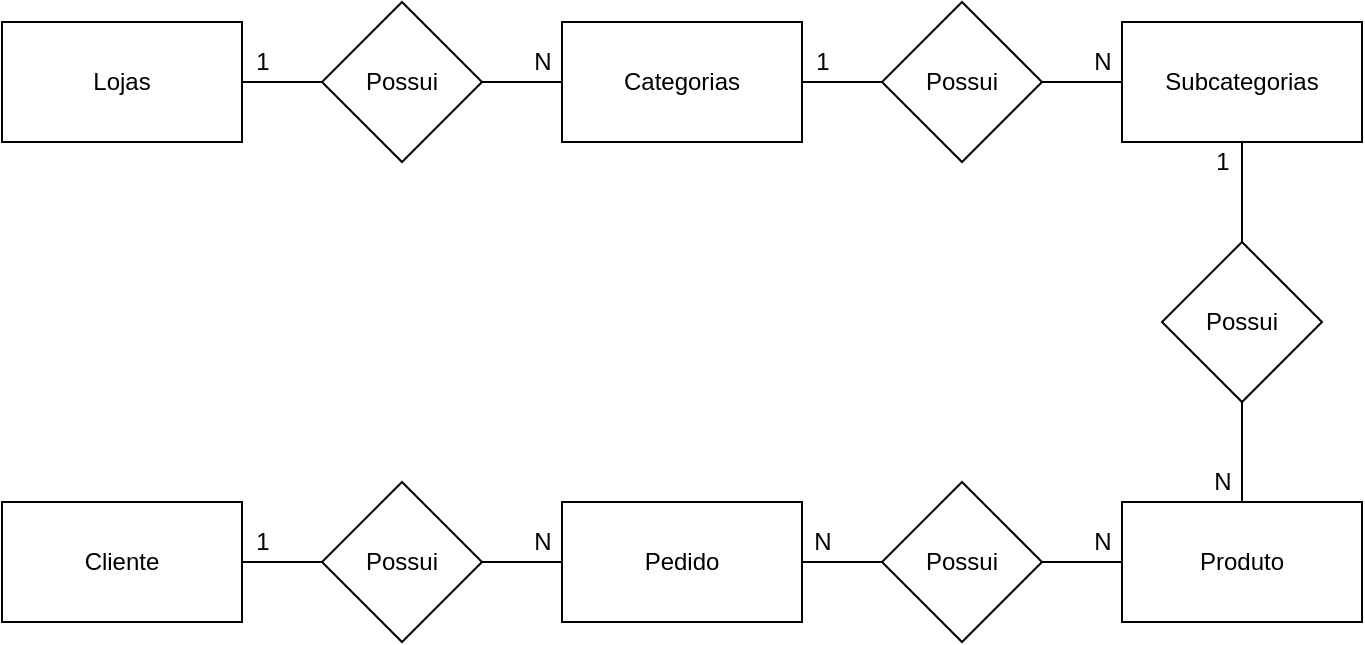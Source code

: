 <mxfile version="14.3.2" type="device" pages="2"><diagram id="YFbf-PfdUsEzApDhWFjg" name="conceitual"><mxGraphModel dx="865" dy="479" grid="1" gridSize="10" guides="1" tooltips="1" connect="1" arrows="1" fold="1" page="1" pageScale="1" pageWidth="827" pageHeight="1169" math="0" shadow="0"><root><mxCell id="0"/><mxCell id="1" parent="0"/><mxCell id="WKQK53BBhKjFRWp90qR2-12" style="edgeStyle=orthogonalEdgeStyle;rounded=0;orthogonalLoop=1;jettySize=auto;html=1;endArrow=none;endFill=0;" edge="1" parent="1" source="WKQK53BBhKjFRWp90qR2-1" target="WKQK53BBhKjFRWp90qR2-7"><mxGeometry relative="1" as="geometry"/></mxCell><mxCell id="WKQK53BBhKjFRWp90qR2-1" value="Lojas" style="rounded=0;whiteSpace=wrap;html=1;" vertex="1" parent="1"><mxGeometry x="40" y="40" width="120" height="60" as="geometry"/></mxCell><mxCell id="WKQK53BBhKjFRWp90qR2-14" style="edgeStyle=orthogonalEdgeStyle;rounded=0;orthogonalLoop=1;jettySize=auto;html=1;endArrow=none;endFill=0;" edge="1" parent="1" source="WKQK53BBhKjFRWp90qR2-2" target="WKQK53BBhKjFRWp90qR2-8"><mxGeometry relative="1" as="geometry"/></mxCell><mxCell id="WKQK53BBhKjFRWp90qR2-2" value="Categorias" style="rounded=0;whiteSpace=wrap;html=1;" vertex="1" parent="1"><mxGeometry x="320" y="40" width="120" height="60" as="geometry"/></mxCell><mxCell id="WKQK53BBhKjFRWp90qR2-16" style="edgeStyle=orthogonalEdgeStyle;rounded=0;orthogonalLoop=1;jettySize=auto;html=1;endArrow=none;endFill=0;" edge="1" parent="1" source="WKQK53BBhKjFRWp90qR2-3" target="WKQK53BBhKjFRWp90qR2-9"><mxGeometry relative="1" as="geometry"/></mxCell><mxCell id="WKQK53BBhKjFRWp90qR2-3" value="Subcategorias" style="rounded=0;whiteSpace=wrap;html=1;" vertex="1" parent="1"><mxGeometry x="600" y="40" width="120" height="60" as="geometry"/></mxCell><mxCell id="WKQK53BBhKjFRWp90qR2-18" style="edgeStyle=orthogonalEdgeStyle;rounded=0;orthogonalLoop=1;jettySize=auto;html=1;endArrow=none;endFill=0;" edge="1" parent="1" source="WKQK53BBhKjFRWp90qR2-4" target="WKQK53BBhKjFRWp90qR2-10"><mxGeometry relative="1" as="geometry"/></mxCell><mxCell id="WKQK53BBhKjFRWp90qR2-4" value="Produto" style="rounded=0;whiteSpace=wrap;html=1;" vertex="1" parent="1"><mxGeometry x="600" y="280" width="120" height="60" as="geometry"/></mxCell><mxCell id="WKQK53BBhKjFRWp90qR2-5" value="Cliente" style="rounded=0;whiteSpace=wrap;html=1;" vertex="1" parent="1"><mxGeometry x="40" y="280" width="120" height="60" as="geometry"/></mxCell><mxCell id="WKQK53BBhKjFRWp90qR2-20" style="edgeStyle=orthogonalEdgeStyle;rounded=0;orthogonalLoop=1;jettySize=auto;html=1;endArrow=none;endFill=0;" edge="1" parent="1" source="WKQK53BBhKjFRWp90qR2-6" target="WKQK53BBhKjFRWp90qR2-11"><mxGeometry relative="1" as="geometry"/></mxCell><mxCell id="WKQK53BBhKjFRWp90qR2-6" value="Pedido" style="rounded=0;whiteSpace=wrap;html=1;" vertex="1" parent="1"><mxGeometry x="320" y="280" width="120" height="60" as="geometry"/></mxCell><mxCell id="WKQK53BBhKjFRWp90qR2-13" style="edgeStyle=orthogonalEdgeStyle;rounded=0;orthogonalLoop=1;jettySize=auto;html=1;endArrow=none;endFill=0;" edge="1" parent="1" source="WKQK53BBhKjFRWp90qR2-7" target="WKQK53BBhKjFRWp90qR2-2"><mxGeometry relative="1" as="geometry"/></mxCell><mxCell id="WKQK53BBhKjFRWp90qR2-7" value="Possui" style="rhombus;whiteSpace=wrap;html=1;" vertex="1" parent="1"><mxGeometry x="200" y="30" width="80" height="80" as="geometry"/></mxCell><mxCell id="WKQK53BBhKjFRWp90qR2-15" style="edgeStyle=orthogonalEdgeStyle;rounded=0;orthogonalLoop=1;jettySize=auto;html=1;endArrow=none;endFill=0;" edge="1" parent="1" source="WKQK53BBhKjFRWp90qR2-8" target="WKQK53BBhKjFRWp90qR2-3"><mxGeometry relative="1" as="geometry"/></mxCell><mxCell id="WKQK53BBhKjFRWp90qR2-8" value="Possui" style="rhombus;whiteSpace=wrap;html=1;" vertex="1" parent="1"><mxGeometry x="480" y="30" width="80" height="80" as="geometry"/></mxCell><mxCell id="WKQK53BBhKjFRWp90qR2-17" style="edgeStyle=orthogonalEdgeStyle;rounded=0;orthogonalLoop=1;jettySize=auto;html=1;endArrow=none;endFill=0;" edge="1" parent="1" source="WKQK53BBhKjFRWp90qR2-9" target="WKQK53BBhKjFRWp90qR2-4"><mxGeometry relative="1" as="geometry"/></mxCell><mxCell id="WKQK53BBhKjFRWp90qR2-9" value="Possui" style="rhombus;whiteSpace=wrap;html=1;" vertex="1" parent="1"><mxGeometry x="620" y="150" width="80" height="80" as="geometry"/></mxCell><mxCell id="WKQK53BBhKjFRWp90qR2-19" style="edgeStyle=orthogonalEdgeStyle;rounded=0;orthogonalLoop=1;jettySize=auto;html=1;endArrow=none;endFill=0;" edge="1" parent="1" source="WKQK53BBhKjFRWp90qR2-10" target="WKQK53BBhKjFRWp90qR2-6"><mxGeometry relative="1" as="geometry"/></mxCell><mxCell id="WKQK53BBhKjFRWp90qR2-10" value="Possui" style="rhombus;whiteSpace=wrap;html=1;" vertex="1" parent="1"><mxGeometry x="480" y="270" width="80" height="80" as="geometry"/></mxCell><mxCell id="WKQK53BBhKjFRWp90qR2-21" style="edgeStyle=orthogonalEdgeStyle;rounded=0;orthogonalLoop=1;jettySize=auto;html=1;endArrow=none;endFill=0;" edge="1" parent="1" source="WKQK53BBhKjFRWp90qR2-11" target="WKQK53BBhKjFRWp90qR2-5"><mxGeometry relative="1" as="geometry"/></mxCell><mxCell id="WKQK53BBhKjFRWp90qR2-11" value="Possui" style="rhombus;whiteSpace=wrap;html=1;" vertex="1" parent="1"><mxGeometry x="200" y="270" width="80" height="80" as="geometry"/></mxCell><mxCell id="WKQK53BBhKjFRWp90qR2-22" value="1" style="text;html=1;align=center;verticalAlign=middle;resizable=0;points=[];autosize=1;" vertex="1" parent="1"><mxGeometry x="160" y="50" width="20" height="20" as="geometry"/></mxCell><mxCell id="WKQK53BBhKjFRWp90qR2-23" value="N" style="text;html=1;align=center;verticalAlign=middle;resizable=0;points=[];autosize=1;" vertex="1" parent="1"><mxGeometry x="300" y="50" width="20" height="20" as="geometry"/></mxCell><mxCell id="WKQK53BBhKjFRWp90qR2-24" value="N" style="text;html=1;align=center;verticalAlign=middle;resizable=0;points=[];autosize=1;" vertex="1" parent="1"><mxGeometry x="580" y="50" width="20" height="20" as="geometry"/></mxCell><mxCell id="WKQK53BBhKjFRWp90qR2-25" value="1" style="text;html=1;align=center;verticalAlign=middle;resizable=0;points=[];autosize=1;" vertex="1" parent="1"><mxGeometry x="440" y="50" width="20" height="20" as="geometry"/></mxCell><mxCell id="WKQK53BBhKjFRWp90qR2-26" value="1" style="text;html=1;align=center;verticalAlign=middle;resizable=0;points=[];autosize=1;" vertex="1" parent="1"><mxGeometry x="640" y="100" width="20" height="20" as="geometry"/></mxCell><mxCell id="WKQK53BBhKjFRWp90qR2-27" value="N" style="text;html=1;align=center;verticalAlign=middle;resizable=0;points=[];autosize=1;" vertex="1" parent="1"><mxGeometry x="640" y="260" width="20" height="20" as="geometry"/></mxCell><mxCell id="WKQK53BBhKjFRWp90qR2-28" value="N" style="text;html=1;align=center;verticalAlign=middle;resizable=0;points=[];autosize=1;" vertex="1" parent="1"><mxGeometry x="580" y="290" width="20" height="20" as="geometry"/></mxCell><mxCell id="WKQK53BBhKjFRWp90qR2-29" value="N" style="text;html=1;align=center;verticalAlign=middle;resizable=0;points=[];autosize=1;" vertex="1" parent="1"><mxGeometry x="440" y="290" width="20" height="20" as="geometry"/></mxCell><mxCell id="WKQK53BBhKjFRWp90qR2-30" value="N" style="text;html=1;align=center;verticalAlign=middle;resizable=0;points=[];autosize=1;" vertex="1" parent="1"><mxGeometry x="300" y="290" width="20" height="20" as="geometry"/></mxCell><mxCell id="WKQK53BBhKjFRWp90qR2-31" value="1" style="text;html=1;align=center;verticalAlign=middle;resizable=0;points=[];autosize=1;" vertex="1" parent="1"><mxGeometry x="160" y="290" width="20" height="20" as="geometry"/></mxCell></root></mxGraphModel></diagram><diagram id="p1SmH3mglv1h1U6g66MW" name="logico"><mxGraphModel dx="865" dy="479" grid="1" gridSize="10" guides="1" tooltips="1" connect="1" arrows="1" fold="1" page="1" pageScale="1" pageWidth="827" pageHeight="1169" math="0" shadow="0"><root><mxCell id="QbhHH29Yl2Tpx9ncxq29-0"/><mxCell id="QbhHH29Yl2Tpx9ncxq29-1" parent="QbhHH29Yl2Tpx9ncxq29-0"/><mxCell id="h9a62lQeBTdY1tVYQQy7-0" value="Lojas" style="shape=table;startSize=30;container=1;collapsible=1;childLayout=tableLayout;fixedRows=1;rowLines=0;fontStyle=1;align=center;resizeLast=1;" vertex="1" parent="QbhHH29Yl2Tpx9ncxq29-1"><mxGeometry x="40" y="40" width="180" height="100" as="geometry"/></mxCell><mxCell id="h9a62lQeBTdY1tVYQQy7-1" value="" style="shape=partialRectangle;collapsible=0;dropTarget=0;pointerEvents=0;fillColor=none;top=0;left=0;bottom=1;right=0;points=[[0,0.5],[1,0.5]];portConstraint=eastwest;" vertex="1" parent="h9a62lQeBTdY1tVYQQy7-0"><mxGeometry y="30" width="180" height="30" as="geometry"/></mxCell><mxCell id="h9a62lQeBTdY1tVYQQy7-2" value="PK" style="shape=partialRectangle;connectable=0;fillColor=none;top=0;left=0;bottom=0;right=0;fontStyle=1;overflow=hidden;" vertex="1" parent="h9a62lQeBTdY1tVYQQy7-1"><mxGeometry width="30" height="30" as="geometry"/></mxCell><mxCell id="h9a62lQeBTdY1tVYQQy7-3" value="IdLoja" style="shape=partialRectangle;connectable=0;fillColor=none;top=0;left=0;bottom=0;right=0;align=left;spacingLeft=6;fontStyle=1;overflow=hidden;" vertex="1" parent="h9a62lQeBTdY1tVYQQy7-1"><mxGeometry x="30" width="150" height="30" as="geometry"/></mxCell><mxCell id="h9a62lQeBTdY1tVYQQy7-4" value="" style="shape=partialRectangle;collapsible=0;dropTarget=0;pointerEvents=0;fillColor=none;top=0;left=0;bottom=0;right=0;points=[[0,0.5],[1,0.5]];portConstraint=eastwest;" vertex="1" parent="h9a62lQeBTdY1tVYQQy7-0"><mxGeometry y="60" width="180" height="30" as="geometry"/></mxCell><mxCell id="h9a62lQeBTdY1tVYQQy7-5" value="" style="shape=partialRectangle;connectable=0;fillColor=none;top=0;left=0;bottom=0;right=0;editable=1;overflow=hidden;" vertex="1" parent="h9a62lQeBTdY1tVYQQy7-4"><mxGeometry width="30" height="30" as="geometry"/></mxCell><mxCell id="h9a62lQeBTdY1tVYQQy7-6" value="RazaoSocial" style="shape=partialRectangle;connectable=0;fillColor=none;top=0;left=0;bottom=0;right=0;align=left;spacingLeft=6;overflow=hidden;" vertex="1" parent="h9a62lQeBTdY1tVYQQy7-4"><mxGeometry x="30" width="150" height="30" as="geometry"/></mxCell><mxCell id="h9a62lQeBTdY1tVYQQy7-13" value="Categorias" style="shape=table;startSize=30;container=1;collapsible=1;childLayout=tableLayout;fixedRows=1;rowLines=0;fontStyle=1;align=center;resizeLast=1;" vertex="1" parent="QbhHH29Yl2Tpx9ncxq29-1"><mxGeometry x="280" y="40" width="180" height="130" as="geometry"/></mxCell><mxCell id="h9a62lQeBTdY1tVYQQy7-14" value="" style="shape=partialRectangle;collapsible=0;dropTarget=0;pointerEvents=0;fillColor=none;top=0;left=0;bottom=0;right=0;points=[[0,0.5],[1,0.5]];portConstraint=eastwest;" vertex="1" parent="h9a62lQeBTdY1tVYQQy7-13"><mxGeometry y="30" width="180" height="30" as="geometry"/></mxCell><mxCell id="h9a62lQeBTdY1tVYQQy7-15" value="PK" style="shape=partialRectangle;connectable=0;fillColor=none;top=0;left=0;bottom=0;right=0;fontStyle=1;overflow=hidden;" vertex="1" parent="h9a62lQeBTdY1tVYQQy7-14"><mxGeometry width="60" height="30" as="geometry"/></mxCell><mxCell id="h9a62lQeBTdY1tVYQQy7-16" value="IdCategoria" style="shape=partialRectangle;connectable=0;fillColor=none;top=0;left=0;bottom=0;right=0;align=left;spacingLeft=6;fontStyle=1;overflow=hidden;" vertex="1" parent="h9a62lQeBTdY1tVYQQy7-14"><mxGeometry x="60" width="120" height="30" as="geometry"/></mxCell><mxCell id="h9a62lQeBTdY1tVYQQy7-17" value="" style="shape=partialRectangle;collapsible=0;dropTarget=0;pointerEvents=0;fillColor=none;top=0;left=0;bottom=1;right=0;points=[[0,0.5],[1,0.5]];portConstraint=eastwest;" vertex="1" parent="h9a62lQeBTdY1tVYQQy7-13"><mxGeometry y="60" width="180" height="30" as="geometry"/></mxCell><mxCell id="h9a62lQeBTdY1tVYQQy7-18" value="FK" style="shape=partialRectangle;connectable=0;fillColor=none;top=0;left=0;bottom=0;right=0;fontStyle=1;overflow=hidden;" vertex="1" parent="h9a62lQeBTdY1tVYQQy7-17"><mxGeometry width="60" height="30" as="geometry"/></mxCell><mxCell id="h9a62lQeBTdY1tVYQQy7-19" value="IdLoja" style="shape=partialRectangle;connectable=0;fillColor=none;top=0;left=0;bottom=0;right=0;align=left;spacingLeft=6;fontStyle=1;overflow=hidden;" vertex="1" parent="h9a62lQeBTdY1tVYQQy7-17"><mxGeometry x="60" width="120" height="30" as="geometry"/></mxCell><mxCell id="h9a62lQeBTdY1tVYQQy7-20" value="" style="shape=partialRectangle;collapsible=0;dropTarget=0;pointerEvents=0;fillColor=none;top=0;left=0;bottom=0;right=0;points=[[0,0.5],[1,0.5]];portConstraint=eastwest;" vertex="1" parent="h9a62lQeBTdY1tVYQQy7-13"><mxGeometry y="90" width="180" height="30" as="geometry"/></mxCell><mxCell id="h9a62lQeBTdY1tVYQQy7-21" value="" style="shape=partialRectangle;connectable=0;fillColor=none;top=0;left=0;bottom=0;right=0;editable=1;overflow=hidden;" vertex="1" parent="h9a62lQeBTdY1tVYQQy7-20"><mxGeometry width="60" height="30" as="geometry"/></mxCell><mxCell id="h9a62lQeBTdY1tVYQQy7-22" value="Nome" style="shape=partialRectangle;connectable=0;fillColor=none;top=0;left=0;bottom=0;right=0;align=left;spacingLeft=6;overflow=hidden;" vertex="1" parent="h9a62lQeBTdY1tVYQQy7-20"><mxGeometry x="60" width="120" height="30" as="geometry"/></mxCell><mxCell id="OwCrwgp5Zh2sVHj9n4b9-0" value="" style="edgeStyle=entityRelationEdgeStyle;fontSize=12;html=1;endArrow=ERoneToMany;" edge="1" parent="QbhHH29Yl2Tpx9ncxq29-1" source="h9a62lQeBTdY1tVYQQy7-1" target="h9a62lQeBTdY1tVYQQy7-17"><mxGeometry width="100" height="100" relative="1" as="geometry"><mxPoint x="380" y="280" as="sourcePoint"/><mxPoint x="480" y="180" as="targetPoint"/></mxGeometry></mxCell><mxCell id="qvdkL56_t5n361VtT1H--0" value="Subcategorias" style="shape=table;startSize=30;container=1;collapsible=1;childLayout=tableLayout;fixedRows=1;rowLines=0;fontStyle=1;align=center;resizeLast=1;" vertex="1" parent="QbhHH29Yl2Tpx9ncxq29-1"><mxGeometry x="520" y="40" width="180" height="130" as="geometry"/></mxCell><mxCell id="qvdkL56_t5n361VtT1H--1" value="" style="shape=partialRectangle;collapsible=0;dropTarget=0;pointerEvents=0;fillColor=none;top=0;left=0;bottom=0;right=0;points=[[0,0.5],[1,0.5]];portConstraint=eastwest;" vertex="1" parent="qvdkL56_t5n361VtT1H--0"><mxGeometry y="30" width="180" height="30" as="geometry"/></mxCell><mxCell id="qvdkL56_t5n361VtT1H--2" value="PK" style="shape=partialRectangle;connectable=0;fillColor=none;top=0;left=0;bottom=0;right=0;fontStyle=1;overflow=hidden;" vertex="1" parent="qvdkL56_t5n361VtT1H--1"><mxGeometry width="60" height="30" as="geometry"/></mxCell><mxCell id="qvdkL56_t5n361VtT1H--3" value="IdSubCategoria" style="shape=partialRectangle;connectable=0;fillColor=none;top=0;left=0;bottom=0;right=0;align=left;spacingLeft=6;fontStyle=1;overflow=hidden;" vertex="1" parent="qvdkL56_t5n361VtT1H--1"><mxGeometry x="60" width="120" height="30" as="geometry"/></mxCell><mxCell id="qvdkL56_t5n361VtT1H--4" value="" style="shape=partialRectangle;collapsible=0;dropTarget=0;pointerEvents=0;fillColor=none;top=0;left=0;bottom=1;right=0;points=[[0,0.5],[1,0.5]];portConstraint=eastwest;" vertex="1" parent="qvdkL56_t5n361VtT1H--0"><mxGeometry y="60" width="180" height="30" as="geometry"/></mxCell><mxCell id="qvdkL56_t5n361VtT1H--5" value="FK" style="shape=partialRectangle;connectable=0;fillColor=none;top=0;left=0;bottom=0;right=0;fontStyle=1;overflow=hidden;" vertex="1" parent="qvdkL56_t5n361VtT1H--4"><mxGeometry width="60" height="30" as="geometry"/></mxCell><mxCell id="qvdkL56_t5n361VtT1H--6" value="IdCategoria" style="shape=partialRectangle;connectable=0;fillColor=none;top=0;left=0;bottom=0;right=0;align=left;spacingLeft=6;fontStyle=1;overflow=hidden;" vertex="1" parent="qvdkL56_t5n361VtT1H--4"><mxGeometry x="60" width="120" height="30" as="geometry"/></mxCell><mxCell id="qvdkL56_t5n361VtT1H--7" value="" style="shape=partialRectangle;collapsible=0;dropTarget=0;pointerEvents=0;fillColor=none;top=0;left=0;bottom=0;right=0;points=[[0,0.5],[1,0.5]];portConstraint=eastwest;" vertex="1" parent="qvdkL56_t5n361VtT1H--0"><mxGeometry y="90" width="180" height="30" as="geometry"/></mxCell><mxCell id="qvdkL56_t5n361VtT1H--8" value="" style="shape=partialRectangle;connectable=0;fillColor=none;top=0;left=0;bottom=0;right=0;editable=1;overflow=hidden;" vertex="1" parent="qvdkL56_t5n361VtT1H--7"><mxGeometry width="60" height="30" as="geometry"/></mxCell><mxCell id="qvdkL56_t5n361VtT1H--9" value="Nome" style="shape=partialRectangle;connectable=0;fillColor=none;top=0;left=0;bottom=0;right=0;align=left;spacingLeft=6;overflow=hidden;" vertex="1" parent="qvdkL56_t5n361VtT1H--7"><mxGeometry x="60" width="120" height="30" as="geometry"/></mxCell><mxCell id="qvdkL56_t5n361VtT1H--13" value="" style="edgeStyle=entityRelationEdgeStyle;fontSize=12;html=1;endArrow=ERoneToMany;" edge="1" parent="QbhHH29Yl2Tpx9ncxq29-1" source="h9a62lQeBTdY1tVYQQy7-14" target="qvdkL56_t5n361VtT1H--4"><mxGeometry width="100" height="100" relative="1" as="geometry"><mxPoint x="380" y="280" as="sourcePoint"/><mxPoint x="480" y="180" as="targetPoint"/></mxGeometry></mxCell><mxCell id="apTIGWanuTDpc52l27va-0" value="Produtos" style="shape=table;startSize=30;container=1;collapsible=1;childLayout=tableLayout;fixedRows=1;rowLines=0;fontStyle=1;align=center;resizeLast=1;" vertex="1" parent="QbhHH29Yl2Tpx9ncxq29-1"><mxGeometry x="520" y="200" width="180" height="160" as="geometry"/></mxCell><mxCell id="apTIGWanuTDpc52l27va-1" value="" style="shape=partialRectangle;collapsible=0;dropTarget=0;pointerEvents=0;fillColor=none;top=0;left=0;bottom=0;right=0;points=[[0,0.5],[1,0.5]];portConstraint=eastwest;" vertex="1" parent="apTIGWanuTDpc52l27va-0"><mxGeometry y="30" width="180" height="30" as="geometry"/></mxCell><mxCell id="apTIGWanuTDpc52l27va-2" value="PK" style="shape=partialRectangle;connectable=0;fillColor=none;top=0;left=0;bottom=0;right=0;fontStyle=1;overflow=hidden;" vertex="1" parent="apTIGWanuTDpc52l27va-1"><mxGeometry width="60" height="30" as="geometry"/></mxCell><mxCell id="apTIGWanuTDpc52l27va-3" value="IdProduto" style="shape=partialRectangle;connectable=0;fillColor=none;top=0;left=0;bottom=0;right=0;align=left;spacingLeft=6;fontStyle=1;overflow=hidden;" vertex="1" parent="apTIGWanuTDpc52l27va-1"><mxGeometry x="60" width="120" height="30" as="geometry"/></mxCell><mxCell id="apTIGWanuTDpc52l27va-4" value="" style="shape=partialRectangle;collapsible=0;dropTarget=0;pointerEvents=0;fillColor=none;top=0;left=0;bottom=1;right=0;points=[[0,0.5],[1,0.5]];portConstraint=eastwest;" vertex="1" parent="apTIGWanuTDpc52l27va-0"><mxGeometry y="60" width="180" height="30" as="geometry"/></mxCell><mxCell id="apTIGWanuTDpc52l27va-5" value="FK" style="shape=partialRectangle;connectable=0;fillColor=none;top=0;left=0;bottom=0;right=0;fontStyle=1;overflow=hidden;" vertex="1" parent="apTIGWanuTDpc52l27va-4"><mxGeometry width="60" height="30" as="geometry"/></mxCell><mxCell id="apTIGWanuTDpc52l27va-6" value="IdSubCategoria" style="shape=partialRectangle;connectable=0;fillColor=none;top=0;left=0;bottom=0;right=0;align=left;spacingLeft=6;fontStyle=1;overflow=hidden;" vertex="1" parent="apTIGWanuTDpc52l27va-4"><mxGeometry x="60" width="120" height="30" as="geometry"/></mxCell><mxCell id="apTIGWanuTDpc52l27va-7" value="" style="shape=partialRectangle;collapsible=0;dropTarget=0;pointerEvents=0;fillColor=none;top=0;left=0;bottom=0;right=0;points=[[0,0.5],[1,0.5]];portConstraint=eastwest;" vertex="1" parent="apTIGWanuTDpc52l27va-0"><mxGeometry y="90" width="180" height="30" as="geometry"/></mxCell><mxCell id="apTIGWanuTDpc52l27va-8" value="" style="shape=partialRectangle;connectable=0;fillColor=none;top=0;left=0;bottom=0;right=0;editable=1;overflow=hidden;" vertex="1" parent="apTIGWanuTDpc52l27va-7"><mxGeometry width="60" height="30" as="geometry"/></mxCell><mxCell id="apTIGWanuTDpc52l27va-9" value="Titulo" style="shape=partialRectangle;connectable=0;fillColor=none;top=0;left=0;bottom=0;right=0;align=left;spacingLeft=6;overflow=hidden;" vertex="1" parent="apTIGWanuTDpc52l27va-7"><mxGeometry x="60" width="120" height="30" as="geometry"/></mxCell><mxCell id="apTIGWanuTDpc52l27va-10" value="" style="shape=partialRectangle;collapsible=0;dropTarget=0;pointerEvents=0;fillColor=none;top=0;left=0;bottom=0;right=0;points=[[0,0.5],[1,0.5]];portConstraint=eastwest;" vertex="1" parent="apTIGWanuTDpc52l27va-0"><mxGeometry y="120" width="180" height="30" as="geometry"/></mxCell><mxCell id="apTIGWanuTDpc52l27va-11" value="" style="shape=partialRectangle;connectable=0;fillColor=none;top=0;left=0;bottom=0;right=0;editable=1;overflow=hidden;" vertex="1" parent="apTIGWanuTDpc52l27va-10"><mxGeometry width="60" height="30" as="geometry"/></mxCell><mxCell id="apTIGWanuTDpc52l27va-12" value="Valor" style="shape=partialRectangle;connectable=0;fillColor=none;top=0;left=0;bottom=0;right=0;align=left;spacingLeft=6;overflow=hidden;" vertex="1" parent="apTIGWanuTDpc52l27va-10"><mxGeometry x="60" width="120" height="30" as="geometry"/></mxCell><mxCell id="apTIGWanuTDpc52l27va-13" value="" style="edgeStyle=entityRelationEdgeStyle;fontSize=12;html=1;endArrow=ERoneToMany;" edge="1" parent="QbhHH29Yl2Tpx9ncxq29-1" source="qvdkL56_t5n361VtT1H--1" target="apTIGWanuTDpc52l27va-4"><mxGeometry width="100" height="100" relative="1" as="geometry"><mxPoint x="380" y="280" as="sourcePoint"/><mxPoint x="480" y="180" as="targetPoint"/></mxGeometry></mxCell><mxCell id="apTIGWanuTDpc52l27va-14" value="PedidosProdutos" style="shape=table;startSize=30;container=1;collapsible=1;childLayout=tableLayout;fixedRows=1;rowLines=0;fontStyle=1;align=center;resizeLast=1;" vertex="1" parent="QbhHH29Yl2Tpx9ncxq29-1"><mxGeometry x="280" y="200" width="180" height="100" as="geometry"/></mxCell><mxCell id="apTIGWanuTDpc52l27va-15" value="" style="shape=partialRectangle;collapsible=0;dropTarget=0;pointerEvents=0;fillColor=none;top=0;left=0;bottom=0;right=0;points=[[0,0.5],[1,0.5]];portConstraint=eastwest;" vertex="1" parent="apTIGWanuTDpc52l27va-14"><mxGeometry y="30" width="180" height="30" as="geometry"/></mxCell><mxCell id="apTIGWanuTDpc52l27va-16" value="PK" style="shape=partialRectangle;connectable=0;fillColor=none;top=0;left=0;bottom=0;right=0;fontStyle=1;overflow=hidden;" vertex="1" parent="apTIGWanuTDpc52l27va-15"><mxGeometry width="60" height="30" as="geometry"/></mxCell><mxCell id="apTIGWanuTDpc52l27va-17" value="IdPedido" style="shape=partialRectangle;connectable=0;fillColor=none;top=0;left=0;bottom=0;right=0;align=left;spacingLeft=6;fontStyle=1;overflow=hidden;" vertex="1" parent="apTIGWanuTDpc52l27va-15"><mxGeometry x="60" width="120" height="30" as="geometry"/></mxCell><mxCell id="apTIGWanuTDpc52l27va-18" value="" style="shape=partialRectangle;collapsible=0;dropTarget=0;pointerEvents=0;fillColor=none;top=0;left=0;bottom=1;right=0;points=[[0,0.5],[1,0.5]];portConstraint=eastwest;strokeColor=none;" vertex="1" parent="apTIGWanuTDpc52l27va-14"><mxGeometry y="60" width="180" height="30" as="geometry"/></mxCell><mxCell id="apTIGWanuTDpc52l27va-19" value="FK" style="shape=partialRectangle;connectable=0;fillColor=none;top=0;left=0;bottom=0;right=0;fontStyle=1;overflow=hidden;" vertex="1" parent="apTIGWanuTDpc52l27va-18"><mxGeometry width="60" height="30" as="geometry"/></mxCell><mxCell id="apTIGWanuTDpc52l27va-20" value="IdProduto" style="shape=partialRectangle;connectable=0;fillColor=none;top=0;left=0;bottom=0;right=0;align=left;spacingLeft=6;fontStyle=1;overflow=hidden;" vertex="1" parent="apTIGWanuTDpc52l27va-18"><mxGeometry x="60" width="120" height="30" as="geometry"/></mxCell><mxCell id="apTIGWanuTDpc52l27va-27" value="" style="edgeStyle=entityRelationEdgeStyle;fontSize=12;html=1;endArrow=ERoneToMany;" edge="1" parent="QbhHH29Yl2Tpx9ncxq29-1" source="apTIGWanuTDpc52l27va-1" target="apTIGWanuTDpc52l27va-18"><mxGeometry width="100" height="100" relative="1" as="geometry"><mxPoint x="270" y="440" as="sourcePoint"/><mxPoint x="370" y="340" as="targetPoint"/></mxGeometry></mxCell><mxCell id="apTIGWanuTDpc52l27va-28" value="Pedidos" style="shape=table;startSize=30;container=1;collapsible=1;childLayout=tableLayout;fixedRows=1;rowLines=0;fontStyle=1;align=center;resizeLast=1;" vertex="1" parent="QbhHH29Yl2Tpx9ncxq29-1"><mxGeometry x="40" y="200" width="180" height="190" as="geometry"/></mxCell><mxCell id="apTIGWanuTDpc52l27va-29" value="" style="shape=partialRectangle;collapsible=0;dropTarget=0;pointerEvents=0;fillColor=none;top=0;left=0;bottom=0;right=0;points=[[0,0.5],[1,0.5]];portConstraint=eastwest;" vertex="1" parent="apTIGWanuTDpc52l27va-28"><mxGeometry y="30" width="180" height="30" as="geometry"/></mxCell><mxCell id="apTIGWanuTDpc52l27va-30" value="PK" style="shape=partialRectangle;connectable=0;fillColor=none;top=0;left=0;bottom=0;right=0;fontStyle=1;overflow=hidden;" vertex="1" parent="apTIGWanuTDpc52l27va-29"><mxGeometry width="60" height="30" as="geometry"/></mxCell><mxCell id="apTIGWanuTDpc52l27va-31" value="IdPedido" style="shape=partialRectangle;connectable=0;fillColor=none;top=0;left=0;bottom=0;right=0;align=left;spacingLeft=6;fontStyle=1;overflow=hidden;" vertex="1" parent="apTIGWanuTDpc52l27va-29"><mxGeometry x="60" width="120" height="30" as="geometry"/></mxCell><mxCell id="apTIGWanuTDpc52l27va-32" value="" style="shape=partialRectangle;collapsible=0;dropTarget=0;pointerEvents=0;fillColor=none;top=0;left=0;bottom=1;right=0;points=[[0,0.5],[1,0.5]];portConstraint=eastwest;" vertex="1" parent="apTIGWanuTDpc52l27va-28"><mxGeometry y="60" width="180" height="30" as="geometry"/></mxCell><mxCell id="apTIGWanuTDpc52l27va-33" value="FK" style="shape=partialRectangle;connectable=0;fillColor=none;top=0;left=0;bottom=0;right=0;fontStyle=1;overflow=hidden;" vertex="1" parent="apTIGWanuTDpc52l27va-32"><mxGeometry width="60" height="30" as="geometry"/></mxCell><mxCell id="apTIGWanuTDpc52l27va-34" value="IdCliente" style="shape=partialRectangle;connectable=0;fillColor=none;top=0;left=0;bottom=0;right=0;align=left;spacingLeft=6;fontStyle=1;overflow=hidden;" vertex="1" parent="apTIGWanuTDpc52l27va-32"><mxGeometry x="60" width="120" height="30" as="geometry"/></mxCell><mxCell id="apTIGWanuTDpc52l27va-35" value="" style="shape=partialRectangle;collapsible=0;dropTarget=0;pointerEvents=0;fillColor=none;top=0;left=0;bottom=0;right=0;points=[[0,0.5],[1,0.5]];portConstraint=eastwest;" vertex="1" parent="apTIGWanuTDpc52l27va-28"><mxGeometry y="90" width="180" height="30" as="geometry"/></mxCell><mxCell id="apTIGWanuTDpc52l27va-36" value="" style="shape=partialRectangle;connectable=0;fillColor=none;top=0;left=0;bottom=0;right=0;editable=1;overflow=hidden;" vertex="1" parent="apTIGWanuTDpc52l27va-35"><mxGeometry width="60" height="30" as="geometry"/></mxCell><mxCell id="apTIGWanuTDpc52l27va-37" value="NumPedido" style="shape=partialRectangle;connectable=0;fillColor=none;top=0;left=0;bottom=0;right=0;align=left;spacingLeft=6;overflow=hidden;" vertex="1" parent="apTIGWanuTDpc52l27va-35"><mxGeometry x="60" width="120" height="30" as="geometry"/></mxCell><mxCell id="apTIGWanuTDpc52l27va-42" value="" style="shape=partialRectangle;collapsible=0;dropTarget=0;pointerEvents=0;fillColor=none;top=0;left=0;bottom=0;right=0;points=[[0,0.5],[1,0.5]];portConstraint=eastwest;" vertex="1" parent="apTIGWanuTDpc52l27va-28"><mxGeometry y="120" width="180" height="30" as="geometry"/></mxCell><mxCell id="apTIGWanuTDpc52l27va-43" value="" style="shape=partialRectangle;connectable=0;fillColor=none;top=0;left=0;bottom=0;right=0;editable=1;overflow=hidden;" vertex="1" parent="apTIGWanuTDpc52l27va-42"><mxGeometry width="60" height="30" as="geometry"/></mxCell><mxCell id="apTIGWanuTDpc52l27va-44" value="DataPedido" style="shape=partialRectangle;connectable=0;fillColor=none;top=0;left=0;bottom=0;right=0;align=left;spacingLeft=6;overflow=hidden;" vertex="1" parent="apTIGWanuTDpc52l27va-42"><mxGeometry x="60" width="120" height="30" as="geometry"/></mxCell><mxCell id="apTIGWanuTDpc52l27va-38" value="" style="shape=partialRectangle;collapsible=0;dropTarget=0;pointerEvents=0;fillColor=none;top=0;left=0;bottom=0;right=0;points=[[0,0.5],[1,0.5]];portConstraint=eastwest;" vertex="1" parent="apTIGWanuTDpc52l27va-28"><mxGeometry y="150" width="180" height="30" as="geometry"/></mxCell><mxCell id="apTIGWanuTDpc52l27va-39" value="" style="shape=partialRectangle;connectable=0;fillColor=none;top=0;left=0;bottom=0;right=0;editable=1;overflow=hidden;" vertex="1" parent="apTIGWanuTDpc52l27va-38"><mxGeometry width="60" height="30" as="geometry"/></mxCell><mxCell id="apTIGWanuTDpc52l27va-40" value="Status" style="shape=partialRectangle;connectable=0;fillColor=none;top=0;left=0;bottom=0;right=0;align=left;spacingLeft=6;overflow=hidden;" vertex="1" parent="apTIGWanuTDpc52l27va-38"><mxGeometry x="60" width="120" height="30" as="geometry"/></mxCell><mxCell id="apTIGWanuTDpc52l27va-41" value="" style="edgeStyle=entityRelationEdgeStyle;fontSize=12;html=1;endArrow=ERoneToMany;" edge="1" parent="QbhHH29Yl2Tpx9ncxq29-1" source="apTIGWanuTDpc52l27va-29" target="apTIGWanuTDpc52l27va-15"><mxGeometry width="100" height="100" relative="1" as="geometry"><mxPoint x="280" y="460" as="sourcePoint"/><mxPoint x="380" y="360" as="targetPoint"/></mxGeometry></mxCell><mxCell id="apTIGWanuTDpc52l27va-45" value="Clientes" style="shape=table;startSize=30;container=1;collapsible=1;childLayout=tableLayout;fixedRows=1;rowLines=0;fontStyle=1;align=center;resizeLast=1;" vertex="1" parent="QbhHH29Yl2Tpx9ncxq29-1"><mxGeometry x="280" y="320" width="180" height="100" as="geometry"/></mxCell><mxCell id="apTIGWanuTDpc52l27va-46" value="" style="shape=partialRectangle;collapsible=0;dropTarget=0;pointerEvents=0;fillColor=none;top=0;left=0;bottom=1;right=0;points=[[0,0.5],[1,0.5]];portConstraint=eastwest;" vertex="1" parent="apTIGWanuTDpc52l27va-45"><mxGeometry y="30" width="180" height="30" as="geometry"/></mxCell><mxCell id="apTIGWanuTDpc52l27va-47" value="PK" style="shape=partialRectangle;connectable=0;fillColor=none;top=0;left=0;bottom=0;right=0;fontStyle=1;overflow=hidden;" vertex="1" parent="apTIGWanuTDpc52l27va-46"><mxGeometry width="30" height="30" as="geometry"/></mxCell><mxCell id="apTIGWanuTDpc52l27va-48" value="IdCliente" style="shape=partialRectangle;connectable=0;fillColor=none;top=0;left=0;bottom=0;right=0;align=left;spacingLeft=6;fontStyle=1;overflow=hidden;" vertex="1" parent="apTIGWanuTDpc52l27va-46"><mxGeometry x="30" width="150" height="30" as="geometry"/></mxCell><mxCell id="apTIGWanuTDpc52l27va-49" value="" style="shape=partialRectangle;collapsible=0;dropTarget=0;pointerEvents=0;fillColor=none;top=0;left=0;bottom=0;right=0;points=[[0,0.5],[1,0.5]];portConstraint=eastwest;" vertex="1" parent="apTIGWanuTDpc52l27va-45"><mxGeometry y="60" width="180" height="30" as="geometry"/></mxCell><mxCell id="apTIGWanuTDpc52l27va-50" value="" style="shape=partialRectangle;connectable=0;fillColor=none;top=0;left=0;bottom=0;right=0;editable=1;overflow=hidden;" vertex="1" parent="apTIGWanuTDpc52l27va-49"><mxGeometry width="30" height="30" as="geometry"/></mxCell><mxCell id="apTIGWanuTDpc52l27va-51" value="Nome" style="shape=partialRectangle;connectable=0;fillColor=none;top=0;left=0;bottom=0;right=0;align=left;spacingLeft=6;overflow=hidden;" vertex="1" parent="apTIGWanuTDpc52l27va-49"><mxGeometry x="30" width="150" height="30" as="geometry"/></mxCell><mxCell id="apTIGWanuTDpc52l27va-58" value="" style="edgeStyle=entityRelationEdgeStyle;fontSize=12;html=1;endArrow=ERoneToMany;" edge="1" parent="QbhHH29Yl2Tpx9ncxq29-1" source="apTIGWanuTDpc52l27va-46" target="apTIGWanuTDpc52l27va-32"><mxGeometry width="100" height="100" relative="1" as="geometry"><mxPoint x="500" y="490" as="sourcePoint"/><mxPoint x="600" y="390" as="targetPoint"/></mxGeometry></mxCell></root></mxGraphModel></diagram></mxfile>